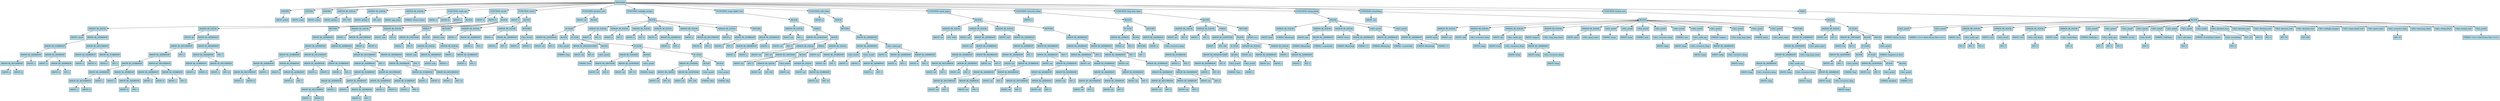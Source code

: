 digraph AST {
  node [shape=box, style=filled, fillcolor=lightblue];
  node0 [label="PROGRAM"]
  node1 [label="EXTERN"]
  node2 [label="IDENT: printf"]
  node1 -> node2;
  node0 -> node1;
  node3 [label="EXTERN"]
  node4 [label="IDENT: scanf"]
  node3 -> node4;
  node0 -> node3;
  node5 [label="EXTERN"]
  node6 [label="IDENT: strlen"]
  node5 -> node6;
  node0 -> node5;
  node7 [label="ASSIGN: BL_EQUAL"]
  node8 [label="IDENT: global_1"]
  node7 -> node8;
  node9 [label="INT: 100"]
  node7 -> node9;
  node0 -> node7;
  node10 [label="ASSIGN: BL_EQUAL"]
  node11 [label="IDENT: global_2"]
  node10 -> node11;
  node12 [label="INT: 200"]
  node10 -> node12;
  node0 -> node10;
  node13 [label="ASSIGN: BL_EQUAL"]
  node14 [label="IDENT: app_name"]
  node13 -> node14;
  node15 [label="STRING: Stress Tester"]
  node13 -> node15;
  node0 -> node13;
  node16 [label="FUNCTION: math_ops"]
  node17 [label="IDENT: a"]
  node16 -> node17;
  node18 [label="IDENT: b"]
  node16 -> node18;
  node19 [label="IDENT: c"]
  node16 -> node19;
  node20 [label="BLOCK"]
  node21 [label="ASSIGN: BL_EQUAL"]
  node22 [label="IDENT: result"]
  node21 -> node22;
  node23 [label="BINOP: BL_ADDBINOP"]
  node24 [label="BINOP: BL_SUBBINOP"]
  node25 [label="BINOP: BL_ADDBINOP"]
  node26 [label="BINOP: BL_MULTBINOP"]
  node27 [label="IDENT: a"]
  node26 -> node27;
  node28 [label="IDENT: b"]
  node26 -> node28;
  node25 -> node26;
  node29 [label="IDENT: c"]
  node25 -> node29;
  node24 -> node25;
  node30 [label="BINOP: BL_DIVBINOP"]
  node31 [label="IDENT: a"]
  node30 -> node31;
  node32 [label="BINOP: BL_ADDBINOP"]
  node33 [label="IDENT: b"]
  node32 -> node33;
  node34 [label="INT: 1"]
  node32 -> node34;
  node30 -> node32;
  node24 -> node30;
  node23 -> node24;
  node35 [label="BINOP: BL_MULTBINOP"]
  node36 [label="BINOP: BL_ADDBINOP"]
  node37 [label="IDENT: a"]
  node36 -> node37;
  node38 [label="IDENT: b"]
  node36 -> node38;
  node35 -> node36;
  node39 [label="BINOP: BL_SUBBINOP"]
  node40 [label="IDENT: c"]
  node39 -> node40;
  node41 [label="INT: 2"]
  node39 -> node41;
  node35 -> node39;
  node23 -> node35;
  node21 -> node23;
  node20 -> node21;
  node42 [label="ASSIGN: BL_EQUAL"]
  node43 [label="IDENT: alt"]
  node42 -> node43;
  node44 [label="BINOP: BL_ADDBINOP"]
  node45 [label="BINOP: BL_MULTBINOP"]
  node46 [label="BINOP: BL_ADDBINOP"]
  node47 [label="BINOP: BL_SUBBINOP"]
  node48 [label="BINOP: BL_ADDBINOP"]
  node49 [label="BINOP: BL_MULTBINOP"]
  node50 [label="IDENT: a"]
  node49 -> node50;
  node51 [label="IDENT: b"]
  node49 -> node51;
  node48 -> node49;
  node52 [label="IDENT: c"]
  node48 -> node52;
  node47 -> node48;
  node53 [label="BINOP: BL_DIVBINOP"]
  node54 [label="IDENT: a"]
  node53 -> node54;
  node55 [label="BINOP: BL_ADDBINOP"]
  node56 [label="IDENT: b"]
  node55 -> node56;
  node57 [label="INT: 1"]
  node55 -> node57;
  node53 -> node55;
  node47 -> node53;
  node46 -> node47;
  node58 [label="BINOP: BL_MULTBINOP"]
  node59 [label="BINOP: BL_ADDBINOP"]
  node60 [label="IDENT: a"]
  node59 -> node60;
  node61 [label="IDENT: b"]
  node59 -> node61;
  node58 -> node59;
  node62 [label="BINOP: BL_SUBBINOP"]
  node63 [label="IDENT: c"]
  node62 -> node63;
  node64 [label="INT: 2"]
  node62 -> node64;
  node58 -> node62;
  node46 -> node58;
  node45 -> node46;
  node65 [label="INT: 2"]
  node45 -> node65;
  node44 -> node45;
  node66 [label="BINOP: BL_MODBINOP"]
  node67 [label="BINOP: BL_ADDBINOP"]
  node68 [label="BINOP: BL_SUBBINOP"]
  node69 [label="IDENT: a"]
  node68 -> node69;
  node70 [label="IDENT: b"]
  node68 -> node70;
  node67 -> node68;
  node71 [label="BINOP: BL_MULTBINOP"]
  node72 [label="IDENT: c"]
  node71 -> node72;
  node73 [label="INT: 10"]
  node71 -> node73;
  node67 -> node71;
  node66 -> node67;
  node74 [label="INT: 7"]
  node66 -> node74;
  node44 -> node66;
  node42 -> node44;
  node20 -> node42;
  node75 [label="RETURN"]
  node76 [label="BINOP: BL_ADDBINOP"]
  node77 [label="BINOP: BL_ADDBINOP"]
  node78 [label="BINOP: BL_SUBBINOP"]
  node79 [label="BINOP: BL_ADDBINOP"]
  node80 [label="BINOP: BL_MULTBINOP"]
  node81 [label="IDENT: a"]
  node80 -> node81;
  node82 [label="IDENT: b"]
  node80 -> node82;
  node79 -> node80;
  node83 [label="IDENT: c"]
  node79 -> node83;
  node78 -> node79;
  node84 [label="BINOP: BL_DIVBINOP"]
  node85 [label="IDENT: a"]
  node84 -> node85;
  node86 [label="BINOP: BL_ADDBINOP"]
  node87 [label="IDENT: b"]
  node86 -> node87;
  node88 [label="INT: 1"]
  node86 -> node88;
  node84 -> node86;
  node78 -> node84;
  node77 -> node78;
  node89 [label="BINOP: BL_MULTBINOP"]
  node90 [label="BINOP: BL_ADDBINOP"]
  node91 [label="IDENT: a"]
  node90 -> node91;
  node92 [label="IDENT: b"]
  node90 -> node92;
  node89 -> node90;
  node93 [label="BINOP: BL_SUBBINOP"]
  node94 [label="IDENT: c"]
  node93 -> node94;
  node95 [label="INT: 2"]
  node93 -> node95;
  node89 -> node93;
  node77 -> node89;
  node76 -> node77;
  node96 [label="BINOP: BL_ADDBINOP"]
  node97 [label="BINOP: BL_MULTBINOP"]
  node98 [label="BINOP: BL_ADDBINOP"]
  node99 [label="BINOP: BL_SUBBINOP"]
  node100 [label="BINOP: BL_ADDBINOP"]
  node101 [label="BINOP: BL_MULTBINOP"]
  node102 [label="IDENT: a"]
  node101 -> node102;
  node103 [label="IDENT: b"]
  node101 -> node103;
  node100 -> node101;
  node104 [label="IDENT: c"]
  node100 -> node104;
  node99 -> node100;
  node105 [label="BINOP: BL_DIVBINOP"]
  node106 [label="IDENT: a"]
  node105 -> node106;
  node107 [label="BINOP: BL_ADDBINOP"]
  node108 [label="IDENT: b"]
  node107 -> node108;
  node109 [label="INT: 1"]
  node107 -> node109;
  node105 -> node107;
  node99 -> node105;
  node98 -> node99;
  node110 [label="BINOP: BL_MULTBINOP"]
  node111 [label="BINOP: BL_ADDBINOP"]
  node112 [label="IDENT: a"]
  node111 -> node112;
  node113 [label="IDENT: b"]
  node111 -> node113;
  node110 -> node111;
  node114 [label="BINOP: BL_SUBBINOP"]
  node115 [label="IDENT: c"]
  node114 -> node115;
  node116 [label="INT: 2"]
  node114 -> node116;
  node110 -> node114;
  node98 -> node110;
  node97 -> node98;
  node117 [label="INT: 2"]
  node97 -> node117;
  node96 -> node97;
  node118 [label="BINOP: BL_MODBINOP"]
  node119 [label="BINOP: BL_ADDBINOP"]
  node120 [label="BINOP: BL_SUBBINOP"]
  node121 [label="IDENT: a"]
  node120 -> node121;
  node122 [label="IDENT: b"]
  node120 -> node122;
  node119 -> node120;
  node123 [label="BINOP: BL_MULTBINOP"]
  node124 [label="IDENT: c"]
  node123 -> node124;
  node125 [label="INT: 10"]
  node123 -> node125;
  node119 -> node123;
  node118 -> node119;
  node126 [label="INT: 7"]
  node118 -> node126;
  node96 -> node118;
  node76 -> node96;
  node75 -> node76;
  node20 -> node75;
  node16 -> node20;
  node0 -> node16;
  node127 [label="FUNCTION: level2"]
  node128 [label="IDENT: a"]
  node127 -> node128;
  node129 [label="IDENT: b"]
  node127 -> node129;
  node130 [label="BLOCK"]
  node131 [label="ASSIGN: BL_EQUAL"]
  node132 [label="IDENT: c"]
  node131 -> node132;
  node133 [label="BINOP: BL_MULTBINOP"]
  node134 [label="IDENT: a"]
  node133 -> node134;
  node135 [label="IDENT: b"]
  node133 -> node135;
  node131 -> node133;
  node130 -> node131;
  node136 [label="ASSIGN: BL_EQUAL"]
  node137 [label="IDENT: sum"]
  node136 -> node137;
  node138 [label="INT: 0"]
  node136 -> node138;
  node130 -> node136;
  node139 [label="WHILE"]
  node140 [label="BINOP: BL_GRTTHAN"]
  node141 [label="IDENT: c"]
  node140 -> node141;
  node142 [label="INT: 0"]
  node140 -> node142;
  node139 -> node140;
  node143 [label="BLOCK"]
  node144 [label="ASSIGN: BL_EQUAL"]
  node145 [label="IDENT: sum"]
  node144 -> node145;
  node146 [label="BINOP: BL_ADDBINOP"]
  node147 [label="IDENT: sum"]
  node146 -> node147;
  node148 [label="IDENT: c"]
  node146 -> node148;
  node144 -> node146;
  node143 -> node144;
  node149 [label="ASSIGN: BL_EQUAL"]
  node150 [label="IDENT: c"]
  node149 -> node150;
  node151 [label="BINOP: BL_SUBBINOP"]
  node152 [label="IDENT: c"]
  node151 -> node152;
  node153 [label="INT: 1"]
  node151 -> node153;
  node149 -> node151;
  node143 -> node149;
  node139 -> node143;
  node130 -> node139;
  node154 [label="RETURN"]
  node155 [label="IDENT: sum"]
  node154 -> node155;
  node130 -> node154;
  node127 -> node130;
  node0 -> node127;
  node156 [label="FUNCTION: level1"]
  node157 [label="IDENT: x"]
  node156 -> node157;
  node158 [label="BLOCK"]
  node159 [label="ASSIGN: BL_EQUAL"]
  node160 [label="IDENT: y"]
  node159 -> node160;
  node161 [label="BINOP: BL_ADDBINOP"]
  node162 [label="IDENT: x"]
  node161 -> node162;
  node163 [label="INT: 1"]
  node161 -> node163;
  node159 -> node161;
  node158 -> node159;
  node164 [label="ASSIGN: BL_EQUAL"]
  node165 [label="IDENT: z"]
  node164 -> node165;
  node166 [label="BINOP: BL_ADDBINOP"]
  node167 [label="IDENT: y"]
  node166 -> node167;
  node168 [label="INT: 1"]
  node166 -> node168;
  node164 -> node166;
  node158 -> node164;
  node169 [label="RETURN"]
  node170 [label="CALL: level2"]
  node171 [label="IDENT: y"]
  node170 -> node171;
  node172 [label="IDENT: z"]
  node170 -> node172;
  node169 -> node170;
  node158 -> node169;
  node156 -> node158;
  node0 -> node156;
  node173 [label="FUNCTION: decision_tree"]
  node174 [label="IDENT: val"]
  node173 -> node174;
  node175 [label="BLOCK"]
  node176 [label="IF_ELSE"]
  node177 [label="BINOP: BL_LESSTHAN"]
  node178 [label="IDENT: val"]
  node177 -> node178;
  node179 [label="INT: 0"]
  node177 -> node179;
  node176 -> node177;
  node180 [label="BLOCK"]
  node181 [label="CALL: printf"]
  node182 [label="STRING: Neg\n"]
  node181 -> node182;
  node180 -> node181;
  node176 -> node180;
  node183 [label="IF_ELSE"]
  node184 [label="BINOP: BL_ISEQUALCOND"]
  node185 [label="IDENT: val"]
  node184 -> node185;
  node186 [label="INT: 0"]
  node184 -> node186;
  node183 -> node184;
  node187 [label="BLOCK"]
  node188 [label="CALL: printf"]
  node189 [label="STRING: Zero\n"]
  node188 -> node189;
  node187 -> node188;
  node183 -> node187;
  node190 [label="IF_ELSE"]
  node191 [label="BINOP: BL_LOGAND"]
  node192 [label="BINOP: BL_GRTTHAN"]
  node193 [label="IDENT: val"]
  node192 -> node193;
  node194 [label="INT: 0"]
  node192 -> node194;
  node191 -> node192;
  node195 [label="BINOP: BL_LESSTHAN"]
  node196 [label="IDENT: val"]
  node195 -> node196;
  node197 [label="INT: 10"]
  node195 -> node197;
  node191 -> node195;
  node190 -> node191;
  node198 [label="BLOCK"]
  node199 [label="CALL: printf"]
  node200 [label="STRING: Small\n"]
  node199 -> node200;
  node198 -> node199;
  node190 -> node198;
  node201 [label="IF_ELSE"]
  node202 [label="BINOP: BL_LOGAND"]
  node203 [label="BINOP: BL_GRTEQ"]
  node204 [label="IDENT: val"]
  node203 -> node204;
  node205 [label="INT: 10"]
  node203 -> node205;
  node202 -> node203;
  node206 [label="BINOP: BL_LESSTHAN"]
  node207 [label="IDENT: val"]
  node206 -> node207;
  node208 [label="INT: 100"]
  node206 -> node208;
  node202 -> node206;
  node201 -> node202;
  node209 [label="BLOCK"]
  node210 [label="CALL: printf"]
  node211 [label="STRING: Med\n"]
  node210 -> node211;
  node209 -> node210;
  node201 -> node209;
  node212 [label="BLOCK"]
  node213 [label="CALL: printf"]
  node214 [label="STRING: Big\n"]
  node213 -> node214;
  node212 -> node213;
  node201 -> node212;
  node190 -> node201;
  node183 -> node190;
  node176 -> node183;
  node175 -> node176;
  node173 -> node175;
  node0 -> node173;
  node215 [label="FUNCTION: multiple_assigns"]
  node216 [label="BLOCK"]
  node217 [label="ASSIGN: BL_EQUAL"]
  node218 [label="IDENT: z"]
  node217 -> node218;
  node219 [label="INT: 5"]
  node217 -> node219;
  node216 -> node217;
  node220 [label="ASSIGN: BL_EQUAL"]
  node221 [label="IDENT: y"]
  node220 -> node221;
  node222 [label="INT: 5"]
  node220 -> node222;
  node216 -> node220;
  node223 [label="ASSIGN: BL_EQUAL"]
  node224 [label="IDENT: x"]
  node223 -> node224;
  node225 [label="INT: 5"]
  node223 -> node225;
  node216 -> node223;
  node226 [label="ASSIGN: BL_EQUAL"]
  node227 [label="IDENT: x"]
  node226 -> node227;
  node228 [label="BINOP: BL_ADDBINOP"]
  node229 [label="IDENT: x"]
  node228 -> node229;
  node230 [label="INT: 1"]
  node228 -> node230;
  node226 -> node228;
  node216 -> node226;
  node231 [label="ASSIGN: BL_EQUAL"]
  node232 [label="IDENT: y"]
  node231 -> node232;
  node233 [label="BINOP: BL_MULTBINOP"]
  node234 [label="IDENT: y"]
  node233 -> node234;
  node235 [label="INT: 2"]
  node233 -> node235;
  node231 -> node233;
  node216 -> node231;
  node236 [label="ASSIGN: BL_EQUAL"]
  node237 [label="IDENT: z"]
  node236 -> node237;
  node238 [label="BINOP: BL_SUBBINOP"]
  node239 [label="IDENT: z"]
  node238 -> node239;
  node240 [label="INT: 3"]
  node238 -> node240;
  node236 -> node238;
  node216 -> node236;
  node241 [label="RETURN"]
  node242 [label="BINOP: BL_ADDBINOP"]
  node243 [label="BINOP: BL_ADDBINOP"]
  node244 [label="IDENT: x"]
  node243 -> node244;
  node245 [label="IDENT: y"]
  node243 -> node245;
  node242 -> node243;
  node246 [label="IDENT: z"]
  node242 -> node246;
  node241 -> node242;
  node216 -> node241;
  node215 -> node216;
  node0 -> node215;
  node247 [label="FUNCTION: scope_depth_test"]
  node248 [label="BLOCK"]
  node249 [label="ASSIGN: BL_EQUAL"]
  node250 [label="IDENT: val"]
  node249 -> node250;
  node251 [label="INT: 1"]
  node249 -> node251;
  node248 -> node249;
  node252 [label="WHILE"]
  node253 [label="BINOP: BL_LESSTHAN"]
  node254 [label="IDENT: val"]
  node253 -> node254;
  node255 [label="INT: 3"]
  node253 -> node255;
  node252 -> node253;
  node256 [label="BLOCK"]
  node257 [label="ASSIGN: BL_EQUAL"]
  node258 [label="IDENT: val"]
  node257 -> node258;
  node259 [label="INT: 10"]
  node257 -> node259;
  node256 -> node257;
  node260 [label="WHILE"]
  node261 [label="BINOP: BL_GRTTHAN"]
  node262 [label="IDENT: val"]
  node261 -> node262;
  node263 [label="INT: 5"]
  node261 -> node263;
  node260 -> node261;
  node264 [label="BLOCK"]
  node265 [label="ASSIGN: BL_EQUAL"]
  node266 [label="IDENT: val"]
  node265 -> node266;
  node267 [label="INT: 100"]
  node265 -> node267;
  node264 -> node265;
  node268 [label="CALL: printf"]
  node269 [label="IDENT: val"]
  node268 -> node269;
  node264 -> node268;
  node270 [label="ASSIGN: BL_EQUAL"]
  node271 [label="IDENT: val"]
  node270 -> node271;
  node272 [label="BINOP: BL_SUBBINOP"]
  node273 [label="IDENT: val"]
  node272 -> node273;
  node274 [label="INT: 10"]
  node272 -> node274;
  node270 -> node272;
  node264 -> node270;
  node260 -> node264;
  node256 -> node260;
  node275 [label="ASSIGN: BL_EQUAL"]
  node276 [label="IDENT: val"]
  node275 -> node276;
  node277 [label="BINOP: BL_SUBBINOP"]
  node278 [label="IDENT: val"]
  node277 -> node278;
  node279 [label="INT: 1"]
  node277 -> node279;
  node275 -> node277;
  node256 -> node275;
  node252 -> node256;
  node248 -> node252;
  node247 -> node248;
  node0 -> node247;
  node280 [label="FUNCTION: call_chain"]
  node281 [label="IDENT: a"]
  node280 -> node281;
  node282 [label="BLOCK"]
  node283 [label="RETURN"]
  node284 [label="BINOP: BL_ADDBINOP"]
  node285 [label="BINOP: BL_ADDBINOP"]
  node286 [label="CALL: level1"]
  node287 [label="IDENT: a"]
  node286 -> node287;
  node285 -> node286;
  node288 [label="CALL: level2"]
  node289 [label="IDENT: a"]
  node288 -> node289;
  node290 [label="BINOP: BL_ADDBINOP"]
  node291 [label="IDENT: a"]
  node290 -> node291;
  node292 [label="INT: 1"]
  node290 -> node292;
  node288 -> node290;
  node285 -> node288;
  node284 -> node285;
  node293 [label="CALL: math_ops"]
  node294 [label="IDENT: a"]
  node293 -> node294;
  node295 [label="BINOP: BL_ADDBINOP"]
  node296 [label="IDENT: a"]
  node295 -> node296;
  node297 [label="INT: 1"]
  node295 -> node297;
  node293 -> node295;
  node298 [label="BINOP: BL_ADDBINOP"]
  node299 [label="IDENT: a"]
  node298 -> node299;
  node300 [label="INT: 2"]
  node298 -> node300;
  node293 -> node298;
  node284 -> node293;
  node283 -> node284;
  node282 -> node283;
  node280 -> node282;
  node0 -> node280;
  node301 [label="FUNCTION: giant_exprs"]
  node302 [label="BLOCK"]
  node303 [label="ASSIGN: BL_EQUAL"]
  node304 [label="IDENT: val"]
  node303 -> node304;
  node305 [label="INT: 1400"]
  node303 -> node305;
  node302 -> node303;
  node306 [label="ASSIGN: BL_EQUAL"]
  node307 [label="IDENT: val2"]
  node306 -> node307;
  node308 [label="BINOP: BL_ADDBINOP"]
  node309 [label="IDENT: val"]
  node308 -> node309;
  node310 [label="BINOP: BL_SUBBINOP"]
  node311 [label="BINOP: BL_ADDBINOP"]
  node312 [label="BINOP: BL_MULTBINOP"]
  node313 [label="IDENT: val"]
  node312 -> node313;
  node314 [label="INT: 2"]
  node312 -> node314;
  node311 -> node312;
  node315 [label="BINOP: BL_DIVBINOP"]
  node316 [label="IDENT: val"]
  node315 -> node316;
  node317 [label="INT: 3"]
  node315 -> node317;
  node311 -> node315;
  node310 -> node311;
  node318 [label="BINOP: BL_MODBINOP"]
  node319 [label="IDENT: val"]
  node318 -> node319;
  node320 [label="INT: 4"]
  node318 -> node320;
  node310 -> node318;
  node308 -> node310;
  node306 -> node308;
  node302 -> node306;
  node321 [label="ASSIGN: BL_EQUAL"]
  node322 [label="IDENT: val3"]
  node321 -> node322;
  node323 [label="BINOP: BL_ADDBINOP"]
  node324 [label="BINOP: BL_DIVBINOP"]
  node325 [label="BINOP: BL_ADDBINOP"]
  node326 [label="IDENT: val"]
  node325 -> node326;
  node327 [label="BINOP: BL_SUBBINOP"]
  node328 [label="BINOP: BL_ADDBINOP"]
  node329 [label="BINOP: BL_MULTBINOP"]
  node330 [label="IDENT: val"]
  node329 -> node330;
  node331 [label="INT: 2"]
  node329 -> node331;
  node328 -> node329;
  node332 [label="BINOP: BL_DIVBINOP"]
  node333 [label="IDENT: val"]
  node332 -> node333;
  node334 [label="INT: 3"]
  node332 -> node334;
  node328 -> node332;
  node327 -> node328;
  node335 [label="BINOP: BL_MODBINOP"]
  node336 [label="IDENT: val"]
  node335 -> node336;
  node337 [label="INT: 4"]
  node335 -> node337;
  node327 -> node335;
  node325 -> node327;
  node324 -> node325;
  node338 [label="INT: 3"]
  node324 -> node338;
  node323 -> node324;
  node339 [label="BINOP: BL_MODBINOP"]
  node340 [label="BINOP: BL_ADDBINOP"]
  node341 [label="IDENT: val"]
  node340 -> node341;
  node342 [label="BINOP: BL_SUBBINOP"]
  node343 [label="BINOP: BL_ADDBINOP"]
  node344 [label="BINOP: BL_MULTBINOP"]
  node345 [label="IDENT: val"]
  node344 -> node345;
  node346 [label="INT: 2"]
  node344 -> node346;
  node343 -> node344;
  node347 [label="BINOP: BL_DIVBINOP"]
  node348 [label="IDENT: val"]
  node347 -> node348;
  node349 [label="INT: 3"]
  node347 -> node349;
  node343 -> node347;
  node342 -> node343;
  node350 [label="BINOP: BL_MODBINOP"]
  node351 [label="IDENT: val"]
  node350 -> node351;
  node352 [label="INT: 4"]
  node350 -> node352;
  node342 -> node350;
  node340 -> node342;
  node339 -> node340;
  node353 [label="INT: 7"]
  node339 -> node353;
  node323 -> node339;
  node321 -> node323;
  node302 -> node321;
  node354 [label="RETURN"]
  node355 [label="BINOP: BL_ADDBINOP"]
  node356 [label="BINOP: BL_DIVBINOP"]
  node357 [label="BINOP: BL_ADDBINOP"]
  node358 [label="IDENT: val"]
  node357 -> node358;
  node359 [label="BINOP: BL_SUBBINOP"]
  node360 [label="BINOP: BL_ADDBINOP"]
  node361 [label="BINOP: BL_MULTBINOP"]
  node362 [label="IDENT: val"]
  node361 -> node362;
  node363 [label="INT: 2"]
  node361 -> node363;
  node360 -> node361;
  node364 [label="BINOP: BL_DIVBINOP"]
  node365 [label="IDENT: val"]
  node364 -> node365;
  node366 [label="INT: 3"]
  node364 -> node366;
  node360 -> node364;
  node359 -> node360;
  node367 [label="BINOP: BL_MODBINOP"]
  node368 [label="IDENT: val"]
  node367 -> node368;
  node369 [label="INT: 4"]
  node367 -> node369;
  node359 -> node367;
  node357 -> node359;
  node356 -> node357;
  node370 [label="INT: 3"]
  node356 -> node370;
  node355 -> node356;
  node371 [label="BINOP: BL_MODBINOP"]
  node372 [label="BINOP: BL_ADDBINOP"]
  node373 [label="IDENT: val"]
  node372 -> node373;
  node374 [label="BINOP: BL_SUBBINOP"]
  node375 [label="BINOP: BL_ADDBINOP"]
  node376 [label="BINOP: BL_MULTBINOP"]
  node377 [label="IDENT: val"]
  node376 -> node377;
  node378 [label="INT: 2"]
  node376 -> node378;
  node375 -> node376;
  node379 [label="BINOP: BL_DIVBINOP"]
  node380 [label="IDENT: val"]
  node379 -> node380;
  node381 [label="INT: 3"]
  node379 -> node381;
  node375 -> node379;
  node374 -> node375;
  node382 [label="BINOP: BL_MODBINOP"]
  node383 [label="IDENT: val"]
  node382 -> node383;
  node384 [label="INT: 4"]
  node382 -> node384;
  node374 -> node382;
  node372 -> node374;
  node371 -> node372;
  node385 [label="INT: 7"]
  node371 -> node385;
  node355 -> node371;
  node354 -> node355;
  node302 -> node354;
  node301 -> node302;
  node0 -> node301;
  node386 [label="FUNCTION: recursive_deep"]
  node387 [label="IDENT: n"]
  node386 -> node387;
  node388 [label="BLOCK"]
  node389 [label="IF_ELSE"]
  node390 [label="BINOP: BL_LESSEQ"]
  node391 [label="IDENT: n"]
  node390 -> node391;
  node392 [label="INT: 0"]
  node390 -> node392;
  node389 -> node390;
  node393 [label="BLOCK"]
  node394 [label="RETURN"]
  node395 [label="INT: 1"]
  node394 -> node395;
  node393 -> node394;
  node389 -> node393;
  node388 -> node389;
  node396 [label="RETURN"]
  node397 [label="BINOP: BL_ADDBINOP"]
  node398 [label="IDENT: n"]
  node397 -> node398;
  node399 [label="CALL: recursive_deep"]
  node400 [label="BINOP: BL_SUBBINOP"]
  node401 [label="IDENT: n"]
  node400 -> node401;
  node402 [label="INT: 1"]
  node400 -> node402;
  node399 -> node400;
  node397 -> node399;
  node396 -> node397;
  node388 -> node396;
  node386 -> node388;
  node0 -> node386;
  node403 [label="FUNCTION: long_loop_chain"]
  node404 [label="BLOCK"]
  node405 [label="ASSIGN: BL_EQUAL"]
  node406 [label="IDENT: acc"]
  node405 -> node406;
  node407 [label="INT: 0"]
  node405 -> node407;
  node404 -> node405;
  node408 [label="ASSIGN: BL_EQUAL"]
  node409 [label="IDENT: i"]
  node408 -> node409;
  node410 [label="INT: 0"]
  node408 -> node410;
  node404 -> node408;
  node411 [label="WHILE"]
  node412 [label="BINOP: BL_LESSTHAN"]
  node413 [label="IDENT: i"]
  node412 -> node413;
  node414 [label="INT: 100"]
  node412 -> node414;
  node411 -> node412;
  node415 [label="BLOCK"]
  node416 [label="IF_ELSE"]
  node417 [label="BINOP: BL_ISEQUALCOND"]
  node418 [label="BINOP: BL_MODBINOP"]
  node419 [label="IDENT: i"]
  node418 -> node419;
  node420 [label="INT: 10"]
  node418 -> node420;
  node417 -> node418;
  node421 [label="INT: 0"]
  node417 -> node421;
  node416 -> node417;
  node422 [label="BLOCK"]
  node423 [label="CALL: printf"]
  node424 [label="STRING: Tens: "]
  node423 -> node424;
  node422 -> node423;
  node425 [label="CALL: printf"]
  node426 [label="IDENT: i"]
  node425 -> node426;
  node422 -> node425;
  node416 -> node422;
  node415 -> node416;
  node427 [label="ASSIGN: BL_EQUAL"]
  node428 [label="IDENT: acc"]
  node427 -> node428;
  node429 [label="BINOP: BL_ADDBINOP"]
  node430 [label="IDENT: acc"]
  node429 -> node430;
  node431 [label="IDENT: i"]
  node429 -> node431;
  node427 -> node429;
  node415 -> node427;
  node432 [label="ASSIGN: BL_EQUAL"]
  node433 [label="IDENT: i"]
  node432 -> node433;
  node434 [label="BINOP: BL_ADDBINOP"]
  node435 [label="IDENT: i"]
  node434 -> node435;
  node436 [label="INT: 1"]
  node434 -> node436;
  node432 -> node434;
  node415 -> node432;
  node411 -> node415;
  node404 -> node411;
  node437 [label="RETURN"]
  node438 [label="IDENT: acc"]
  node437 -> node438;
  node404 -> node437;
  node403 -> node404;
  node0 -> node403;
  node439 [label="FUNCTION: string_block"]
  node440 [label="BLOCK"]
  node441 [label="ASSIGN: BL_EQUAL"]
  node442 [label="IDENT: base"]
  node441 -> node442;
  node443 [label="STRING: BhauLang"]
  node441 -> node443;
  node440 -> node441;
  node444 [label="ASSIGN: BL_EQUAL"]
  node445 [label="IDENT: desc"]
  node444 -> node445;
  node446 [label="BINOP: BL_ADDBINOP"]
  node447 [label="STRING: BhauLang"]
  node446 -> node447;
  node448 [label="STRING:  is powerful."]
  node446 -> node448;
  node444 -> node446;
  node440 -> node444;
  node449 [label="ASSIGN: BL_EQUAL"]
  node450 [label="IDENT: shout"]
  node449 -> node450;
  node451 [label="BINOP: BL_ADDBINOP"]
  node452 [label="STRING: BhauLang"]
  node451 -> node452;
  node453 [label="STRING: !!!"]
  node451 -> node453;
  node449 -> node451;
  node440 -> node449;
  node454 [label="CALL: printf"]
  node455 [label="BINOP: BL_ADDBINOP"]
  node456 [label="STRING: BhauLang"]
  node455 -> node456;
  node457 [label="STRING:  is powerful."]
  node455 -> node457;
  node454 -> node455;
  node440 -> node454;
  node458 [label="CALL: printf"]
  node459 [label="BINOP: BL_ADDBINOP"]
  node460 [label="STRING: BhauLang"]
  node459 -> node460;
  node461 [label="STRING: !!!"]
  node459 -> node461;
  node458 -> node459;
  node440 -> node458;
  node439 -> node440;
  node0 -> node439;
  node462 [label="FUNCTION: everything"]
  node463 [label="IDENT: val"]
  node462 -> node463;
  node464 [label="BLOCK"]
  node465 [label="ASSIGN: BL_EQUAL"]
  node466 [label="IDENT: temp"]
  node465 -> node466;
  node467 [label="IDENT: val"]
  node465 -> node467;
  node464 -> node465;
  node468 [label="ASSIGN: BL_EQUAL"]
  node469 [label="IDENT: mid"]
  node468 -> node469;
  node470 [label="CALL: recursive_deep"]
  node471 [label="IDENT: temp"]
  node470 -> node471;
  node468 -> node470;
  node464 -> node468;
  node472 [label="ASSIGN: BL_EQUAL"]
  node473 [label="IDENT: ops"]
  node472 -> node473;
  node474 [label="CALL: math_ops"]
  node475 [label="IDENT: temp"]
  node474 -> node475;
  node476 [label="CALL: recursive_deep"]
  node477 [label="IDENT: temp"]
  node476 -> node477;
  node474 -> node476;
  node478 [label="BINOP: BL_ADDBINOP"]
  node479 [label="IDENT: temp"]
  node478 -> node479;
  node480 [label="CALL: recursive_deep"]
  node481 [label="IDENT: temp"]
  node480 -> node481;
  node478 -> node480;
  node474 -> node478;
  node472 -> node474;
  node464 -> node472;
  node482 [label="ASSIGN: BL_EQUAL"]
  node483 [label="IDENT: longres"]
  node482 -> node483;
  node484 [label="CALL: long_loop_chain"]
  node482 -> node484;
  node464 -> node482;
  node485 [label="ASSIGN: BL_EQUAL"]
  node486 [label="IDENT: giant"]
  node485 -> node486;
  node487 [label="CALL: giant_exprs"]
  node485 -> node487;
  node464 -> node485;
  node488 [label="CALL: printf"]
  node489 [label="STRING: temp: "]
  node488 -> node489;
  node464 -> node488;
  node490 [label="CALL: printf"]
  node491 [label="IDENT: temp"]
  node490 -> node491;
  node464 -> node490;
  node492 [label="CALL: printf"]
  node493 [label="STRING: mid: "]
  node492 -> node493;
  node464 -> node492;
  node494 [label="CALL: printf"]
  node495 [label="CALL: recursive_deep"]
  node496 [label="IDENT: temp"]
  node495 -> node496;
  node494 -> node495;
  node464 -> node494;
  node497 [label="CALL: printf"]
  node498 [label="STRING: ops: "]
  node497 -> node498;
  node464 -> node497;
  node499 [label="CALL: printf"]
  node500 [label="CALL: math_ops"]
  node501 [label="IDENT: temp"]
  node500 -> node501;
  node502 [label="CALL: recursive_deep"]
  node503 [label="IDENT: temp"]
  node502 -> node503;
  node500 -> node502;
  node504 [label="BINOP: BL_ADDBINOP"]
  node505 [label="IDENT: temp"]
  node504 -> node505;
  node506 [label="CALL: recursive_deep"]
  node507 [label="IDENT: temp"]
  node506 -> node507;
  node504 -> node506;
  node500 -> node504;
  node499 -> node500;
  node464 -> node499;
  node508 [label="CALL: printf"]
  node509 [label="STRING: longres: "]
  node508 -> node509;
  node464 -> node508;
  node510 [label="CALL: printf"]
  node511 [label="CALL: long_loop_chain"]
  node510 -> node511;
  node464 -> node510;
  node512 [label="CALL: printf"]
  node513 [label="STRING: giant: "]
  node512 -> node513;
  node464 -> node512;
  node514 [label="CALL: printf"]
  node515 [label="CALL: giant_exprs"]
  node514 -> node515;
  node464 -> node514;
  node516 [label="RETURN"]
  node517 [label="BINOP: BL_ADDBINOP"]
  node518 [label="BINOP: BL_ADDBINOP"]
  node519 [label="BINOP: BL_ADDBINOP"]
  node520 [label="BINOP: BL_ADDBINOP"]
  node521 [label="IDENT: temp"]
  node520 -> node521;
  node522 [label="CALL: recursive_deep"]
  node523 [label="IDENT: temp"]
  node522 -> node523;
  node520 -> node522;
  node519 -> node520;
  node524 [label="CALL: math_ops"]
  node525 [label="IDENT: temp"]
  node524 -> node525;
  node526 [label="CALL: recursive_deep"]
  node527 [label="IDENT: temp"]
  node526 -> node527;
  node524 -> node526;
  node528 [label="BINOP: BL_ADDBINOP"]
  node529 [label="IDENT: temp"]
  node528 -> node529;
  node530 [label="CALL: recursive_deep"]
  node531 [label="IDENT: temp"]
  node530 -> node531;
  node528 -> node530;
  node524 -> node528;
  node519 -> node524;
  node518 -> node519;
  node532 [label="CALL: long_loop_chain"]
  node518 -> node532;
  node517 -> node518;
  node533 [label="CALL: giant_exprs"]
  node517 -> node533;
  node516 -> node517;
  node464 -> node516;
  node462 -> node464;
  node0 -> node462;
  node534 [label="FUNCTION: branch_test"]
  node535 [label="BLOCK"]
  node536 [label="ASSIGN: BL_EQUAL"]
  node537 [label="IDENT: val"]
  node536 -> node537;
  node538 [label="INT: 5"]
  node536 -> node538;
  node535 -> node536;
  node539 [label="IF_ELSE"]
  node540 [label="BINOP: BL_GRTTHAN"]
  node541 [label="IDENT: val"]
  node540 -> node541;
  node542 [label="INT: 0"]
  node540 -> node542;
  node539 -> node540;
  node543 [label="BLOCK"]
  node544 [label="IF_ELSE"]
  node545 [label="BINOP: BL_LESSTHAN"]
  node546 [label="IDENT: val"]
  node545 -> node546;
  node547 [label="INT: 3"]
  node545 -> node547;
  node544 -> node545;
  node548 [label="BLOCK"]
  node549 [label="CALL: printf"]
  node550 [label="STRING: Tiny\n"]
  node549 -> node550;
  node548 -> node549;
  node544 -> node548;
  node551 [label="IF_ELSE"]
  node552 [label="BINOP: BL_LESSTHAN"]
  node553 [label="IDENT: val"]
  node552 -> node553;
  node554 [label="INT: 6"]
  node552 -> node554;
  node551 -> node552;
  node555 [label="BLOCK"]
  node556 [label="CALL: printf"]
  node557 [label="STRING: Smallish\n"]
  node556 -> node557;
  node555 -> node556;
  node551 -> node555;
  node558 [label="BLOCK"]
  node559 [label="CALL: printf"]
  node560 [label="STRING: ???\n"]
  node559 -> node560;
  node558 -> node559;
  node551 -> node558;
  node544 -> node551;
  node543 -> node544;
  node539 -> node543;
  node561 [label="BLOCK"]
  node562 [label="CALL: printf"]
  node563 [label="STRING: Negative or Zero\n"]
  node562 -> node563;
  node561 -> node562;
  node539 -> node561;
  node535 -> node539;
  node534 -> node535;
  node0 -> node534;
  node564 [label="MAIN"]
  node565 [label="BLOCK"]
  node566 [label="CALL: printf"]
  node567 [label="STRING: Stress Tester"]
  node566 -> node567;
  node565 -> node566;
  node568 [label="CALL: printf"]
  node569 [label="STRING: ==== Start Stress Test ====\n"]
  node568 -> node569;
  node565 -> node568;
  node570 [label="ASSIGN: BL_EQUAL"]
  node571 [label="IDENT: res1"]
  node570 -> node571;
  node572 [label="CALL: math_ops"]
  node573 [label="INT: 2"]
  node572 -> node573;
  node574 [label="INT: 3"]
  node572 -> node574;
  node575 [label="INT: 4"]
  node572 -> node575;
  node570 -> node572;
  node565 -> node570;
  node576 [label="ASSIGN: BL_EQUAL"]
  node577 [label="IDENT: res2"]
  node576 -> node577;
  node578 [label="CALL: level1"]
  node579 [label="INT: 5"]
  node578 -> node579;
  node576 -> node578;
  node565 -> node576;
  node580 [label="ASSIGN: BL_EQUAL"]
  node581 [label="IDENT: res3"]
  node580 -> node581;
  node582 [label="CALL: call_chain"]
  node583 [label="INT: 3"]
  node582 -> node583;
  node580 -> node582;
  node565 -> node580;
  node584 [label="ASSIGN: BL_EQUAL"]
  node585 [label="IDENT: res4"]
  node584 -> node585;
  node586 [label="CALL: everything"]
  node587 [label="INT: 4"]
  node586 -> node587;
  node584 -> node586;
  node565 -> node584;
  node588 [label="CALL: printf"]
  node589 [label="STRING: MathOps: "]
  node588 -> node589;
  node565 -> node588;
  node590 [label="CALL: printf"]
  node591 [label="CALL: math_ops"]
  node592 [label="INT: 2"]
  node591 -> node592;
  node593 [label="INT: 3"]
  node591 -> node593;
  node594 [label="INT: 4"]
  node591 -> node594;
  node590 -> node591;
  node565 -> node590;
  node595 [label="CALL: printf"]
  node596 [label="STRING: Level1: "]
  node595 -> node596;
  node565 -> node595;
  node597 [label="CALL: printf"]
  node598 [label="CALL: level1"]
  node599 [label="INT: 5"]
  node598 -> node599;
  node597 -> node598;
  node565 -> node597;
  node600 [label="CALL: printf"]
  node601 [label="STRING: CallChain: "]
  node600 -> node601;
  node565 -> node600;
  node602 [label="CALL: printf"]
  node603 [label="CALL: call_chain"]
  node604 [label="INT: 3"]
  node603 -> node604;
  node602 -> node603;
  node565 -> node602;
  node605 [label="CALL: printf"]
  node606 [label="STRING: Everything Combo: "]
  node605 -> node606;
  node565 -> node605;
  node607 [label="CALL: printf"]
  node608 [label="CALL: everything"]
  node609 [label="INT: 4"]
  node608 -> node609;
  node607 -> node608;
  node565 -> node607;
  node610 [label="CALL: decision_tree"]
  node611 [label="INT: -10"]
  node610 -> node611;
  node565 -> node610;
  node612 [label="CALL: decision_tree"]
  node613 [label="INT: 0"]
  node612 -> node613;
  node565 -> node612;
  node614 [label="CALL: decision_tree"]
  node615 [label="INT: 5"]
  node614 -> node615;
  node565 -> node614;
  node616 [label="CALL: decision_tree"]
  node617 [label="INT: 50"]
  node616 -> node617;
  node565 -> node616;
  node618 [label="CALL: decision_tree"]
  node619 [label="INT: 500"]
  node618 -> node619;
  node565 -> node618;
  node620 [label="CALL: multiple_assigns"]
  node565 -> node620;
  node621 [label="CALL: scope_depth_test"]
  node565 -> node621;
  node622 [label="CALL: giant_exprs"]
  node565 -> node622;
  node623 [label="CALL: recursive_deep"]
  node624 [label="INT: 10"]
  node623 -> node624;
  node565 -> node623;
  node625 [label="CALL: long_loop_chain"]
  node565 -> node625;
  node626 [label="CALL: string_block"]
  node565 -> node626;
  node627 [label="CALL: branch_test"]
  node565 -> node627;
  node628 [label="CALL: printf"]
  node629 [label="STRING: ==== End Stress Test ===="]
  node628 -> node629;
  node565 -> node628;
  node564 -> node565;
  node0 -> node564;
}
